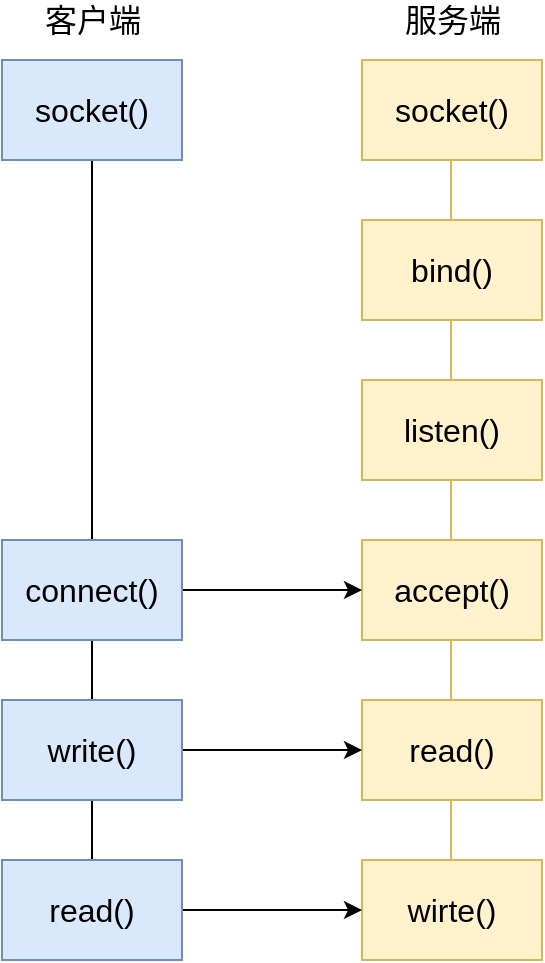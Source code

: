 <mxfile version="14.4.8" type="github">
  <diagram id="FlF11ExsXfv50QuzLHLa" name="第 1 页">
    <mxGraphModel dx="937" dy="541" grid="1" gridSize="10" guides="1" tooltips="1" connect="1" arrows="1" fold="1" page="1" pageScale="1" pageWidth="827" pageHeight="1169" math="0" shadow="0">
      <root>
        <mxCell id="0" />
        <mxCell id="1" parent="0" />
        <mxCell id="HEBwGWpLpltP4USdSfCo-23" value="" style="endArrow=none;html=1;fontSize=16;exitX=0.5;exitY=0;exitDx=0;exitDy=0;entryX=0.5;entryY=1;entryDx=0;entryDy=0;fillColor=#fff2cc;strokeColor=#d6b656;" edge="1" parent="1">
          <mxGeometry width="50" height="50" relative="1" as="geometry">
            <mxPoint x="344.5" y="630" as="sourcePoint" />
            <mxPoint x="344.5" y="280" as="targetPoint" />
          </mxGeometry>
        </mxCell>
        <mxCell id="HEBwGWpLpltP4USdSfCo-22" value="" style="endArrow=none;html=1;fontSize=16;exitX=0.5;exitY=0;exitDx=0;exitDy=0;entryX=0.5;entryY=1;entryDx=0;entryDy=0;" edge="1" parent="1" source="HEBwGWpLpltP4USdSfCo-13" target="HEBwGWpLpltP4USdSfCo-14">
          <mxGeometry width="50" height="50" relative="1" as="geometry">
            <mxPoint x="90" y="370" as="sourcePoint" />
            <mxPoint x="140" y="320" as="targetPoint" />
          </mxGeometry>
        </mxCell>
        <mxCell id="HEBwGWpLpltP4USdSfCo-3" value="socket()" style="rounded=0;whiteSpace=wrap;html=1;fontSize=16;fillColor=#fff2cc;strokeColor=#d6b656;" vertex="1" parent="1">
          <mxGeometry x="300" y="230" width="90" height="50" as="geometry" />
        </mxCell>
        <mxCell id="HEBwGWpLpltP4USdSfCo-4" value="bind()" style="rounded=0;whiteSpace=wrap;html=1;fontSize=16;fillColor=#fff2cc;strokeColor=#d6b656;" vertex="1" parent="1">
          <mxGeometry x="300" y="310" width="90" height="50" as="geometry" />
        </mxCell>
        <mxCell id="HEBwGWpLpltP4USdSfCo-5" value="listen()" style="rounded=0;whiteSpace=wrap;html=1;fontSize=16;fillColor=#fff2cc;strokeColor=#d6b656;" vertex="1" parent="1">
          <mxGeometry x="300" y="390" width="90" height="50" as="geometry" />
        </mxCell>
        <mxCell id="HEBwGWpLpltP4USdSfCo-6" value="accept()" style="rounded=0;whiteSpace=wrap;html=1;fontSize=16;fillColor=#fff2cc;strokeColor=#d6b656;" vertex="1" parent="1">
          <mxGeometry x="300" y="470" width="90" height="50" as="geometry" />
        </mxCell>
        <mxCell id="HEBwGWpLpltP4USdSfCo-7" value="read()" style="rounded=0;whiteSpace=wrap;html=1;fontSize=16;fillColor=#fff2cc;strokeColor=#d6b656;" vertex="1" parent="1">
          <mxGeometry x="300" y="550" width="90" height="50" as="geometry" />
        </mxCell>
        <mxCell id="HEBwGWpLpltP4USdSfCo-8" value="wirte()" style="rounded=0;whiteSpace=wrap;html=1;fontSize=16;fillColor=#fff2cc;strokeColor=#d6b656;" vertex="1" parent="1">
          <mxGeometry x="300" y="630" width="90" height="50" as="geometry" />
        </mxCell>
        <mxCell id="HEBwGWpLpltP4USdSfCo-18" style="edgeStyle=orthogonalEdgeStyle;rounded=0;orthogonalLoop=1;jettySize=auto;html=1;fontSize=16;" edge="1" parent="1" source="HEBwGWpLpltP4USdSfCo-11" target="HEBwGWpLpltP4USdSfCo-6">
          <mxGeometry relative="1" as="geometry" />
        </mxCell>
        <mxCell id="HEBwGWpLpltP4USdSfCo-11" value="connect()" style="rounded=0;whiteSpace=wrap;html=1;fontSize=16;fillColor=#dae8fc;strokeColor=#6c8ebf;" vertex="1" parent="1">
          <mxGeometry x="120" y="470" width="90" height="50" as="geometry" />
        </mxCell>
        <mxCell id="HEBwGWpLpltP4USdSfCo-19" style="edgeStyle=orthogonalEdgeStyle;rounded=0;orthogonalLoop=1;jettySize=auto;html=1;entryX=0;entryY=0.5;entryDx=0;entryDy=0;fontSize=16;" edge="1" parent="1" source="HEBwGWpLpltP4USdSfCo-12" target="HEBwGWpLpltP4USdSfCo-7">
          <mxGeometry relative="1" as="geometry" />
        </mxCell>
        <mxCell id="HEBwGWpLpltP4USdSfCo-12" value="write()" style="rounded=0;whiteSpace=wrap;html=1;fontSize=16;fillColor=#dae8fc;strokeColor=#6c8ebf;" vertex="1" parent="1">
          <mxGeometry x="120" y="550" width="90" height="50" as="geometry" />
        </mxCell>
        <mxCell id="HEBwGWpLpltP4USdSfCo-20" style="edgeStyle=orthogonalEdgeStyle;rounded=0;orthogonalLoop=1;jettySize=auto;html=1;entryX=0;entryY=0.5;entryDx=0;entryDy=0;fontSize=16;" edge="1" parent="1" source="HEBwGWpLpltP4USdSfCo-13" target="HEBwGWpLpltP4USdSfCo-8">
          <mxGeometry relative="1" as="geometry" />
        </mxCell>
        <mxCell id="HEBwGWpLpltP4USdSfCo-13" value="read()" style="rounded=0;whiteSpace=wrap;html=1;fontSize=16;fillColor=#dae8fc;strokeColor=#6c8ebf;" vertex="1" parent="1">
          <mxGeometry x="120" y="630" width="90" height="50" as="geometry" />
        </mxCell>
        <mxCell id="HEBwGWpLpltP4USdSfCo-14" value="socket()" style="rounded=0;whiteSpace=wrap;html=1;fontSize=16;fillColor=#dae8fc;strokeColor=#6c8ebf;" vertex="1" parent="1">
          <mxGeometry x="120" y="230" width="90" height="50" as="geometry" />
        </mxCell>
        <mxCell id="HEBwGWpLpltP4USdSfCo-15" value="客户端" style="text;html=1;align=center;verticalAlign=middle;resizable=0;points=[];autosize=1;fontSize=16;" vertex="1" parent="1">
          <mxGeometry x="135" y="200" width="60" height="20" as="geometry" />
        </mxCell>
        <mxCell id="HEBwGWpLpltP4USdSfCo-16" value="服务端" style="text;html=1;align=center;verticalAlign=middle;resizable=0;points=[];autosize=1;fontSize=16;" vertex="1" parent="1">
          <mxGeometry x="315" y="200" width="60" height="20" as="geometry" />
        </mxCell>
      </root>
    </mxGraphModel>
  </diagram>
</mxfile>
